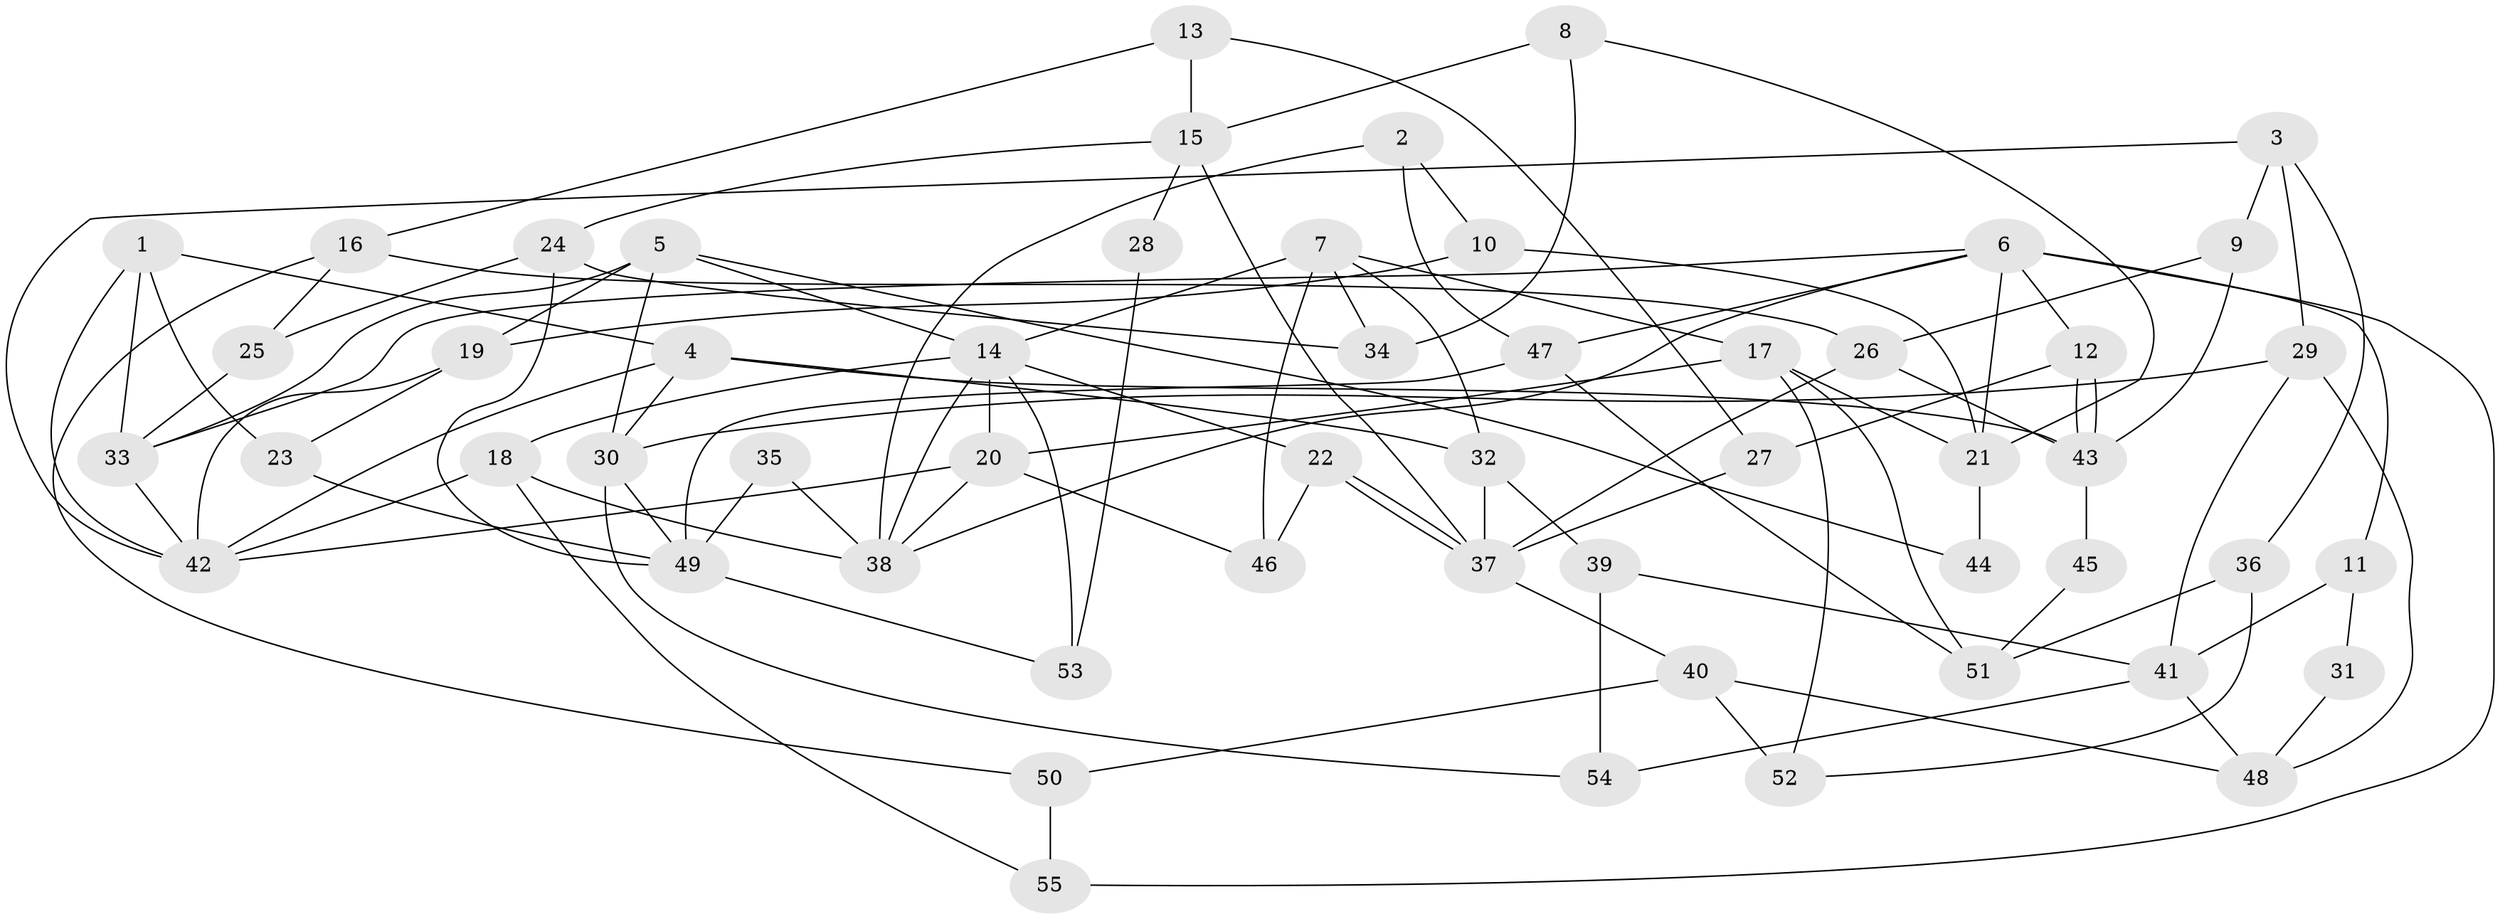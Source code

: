 // Generated by graph-tools (version 1.1) at 2025/26/03/09/25 03:26:12]
// undirected, 55 vertices, 110 edges
graph export_dot {
graph [start="1"]
  node [color=gray90,style=filled];
  1;
  2;
  3;
  4;
  5;
  6;
  7;
  8;
  9;
  10;
  11;
  12;
  13;
  14;
  15;
  16;
  17;
  18;
  19;
  20;
  21;
  22;
  23;
  24;
  25;
  26;
  27;
  28;
  29;
  30;
  31;
  32;
  33;
  34;
  35;
  36;
  37;
  38;
  39;
  40;
  41;
  42;
  43;
  44;
  45;
  46;
  47;
  48;
  49;
  50;
  51;
  52;
  53;
  54;
  55;
  1 -- 4;
  1 -- 33;
  1 -- 23;
  1 -- 42;
  2 -- 38;
  2 -- 47;
  2 -- 10;
  3 -- 29;
  3 -- 42;
  3 -- 9;
  3 -- 36;
  4 -- 43;
  4 -- 42;
  4 -- 30;
  4 -- 32;
  5 -- 30;
  5 -- 14;
  5 -- 19;
  5 -- 33;
  5 -- 44;
  6 -- 38;
  6 -- 21;
  6 -- 11;
  6 -- 12;
  6 -- 33;
  6 -- 47;
  6 -- 55;
  7 -- 32;
  7 -- 14;
  7 -- 17;
  7 -- 34;
  7 -- 46;
  8 -- 34;
  8 -- 21;
  8 -- 15;
  9 -- 43;
  9 -- 26;
  10 -- 19;
  10 -- 21;
  11 -- 41;
  11 -- 31;
  12 -- 43;
  12 -- 43;
  12 -- 27;
  13 -- 27;
  13 -- 15;
  13 -- 16;
  14 -- 38;
  14 -- 20;
  14 -- 18;
  14 -- 22;
  14 -- 53;
  15 -- 24;
  15 -- 28;
  15 -- 37;
  16 -- 26;
  16 -- 25;
  16 -- 50;
  17 -- 20;
  17 -- 21;
  17 -- 51;
  17 -- 52;
  18 -- 42;
  18 -- 38;
  18 -- 55;
  19 -- 42;
  19 -- 23;
  20 -- 46;
  20 -- 42;
  20 -- 38;
  21 -- 44;
  22 -- 37;
  22 -- 37;
  22 -- 46;
  23 -- 49;
  24 -- 25;
  24 -- 49;
  24 -- 34;
  25 -- 33;
  26 -- 37;
  26 -- 43;
  27 -- 37;
  28 -- 53;
  29 -- 48;
  29 -- 30;
  29 -- 41;
  30 -- 49;
  30 -- 54;
  31 -- 48;
  32 -- 37;
  32 -- 39;
  33 -- 42;
  35 -- 49;
  35 -- 38;
  36 -- 52;
  36 -- 51;
  37 -- 40;
  39 -- 41;
  39 -- 54;
  40 -- 50;
  40 -- 48;
  40 -- 52;
  41 -- 54;
  41 -- 48;
  43 -- 45;
  45 -- 51;
  47 -- 51;
  47 -- 49;
  49 -- 53;
  50 -- 55;
}
